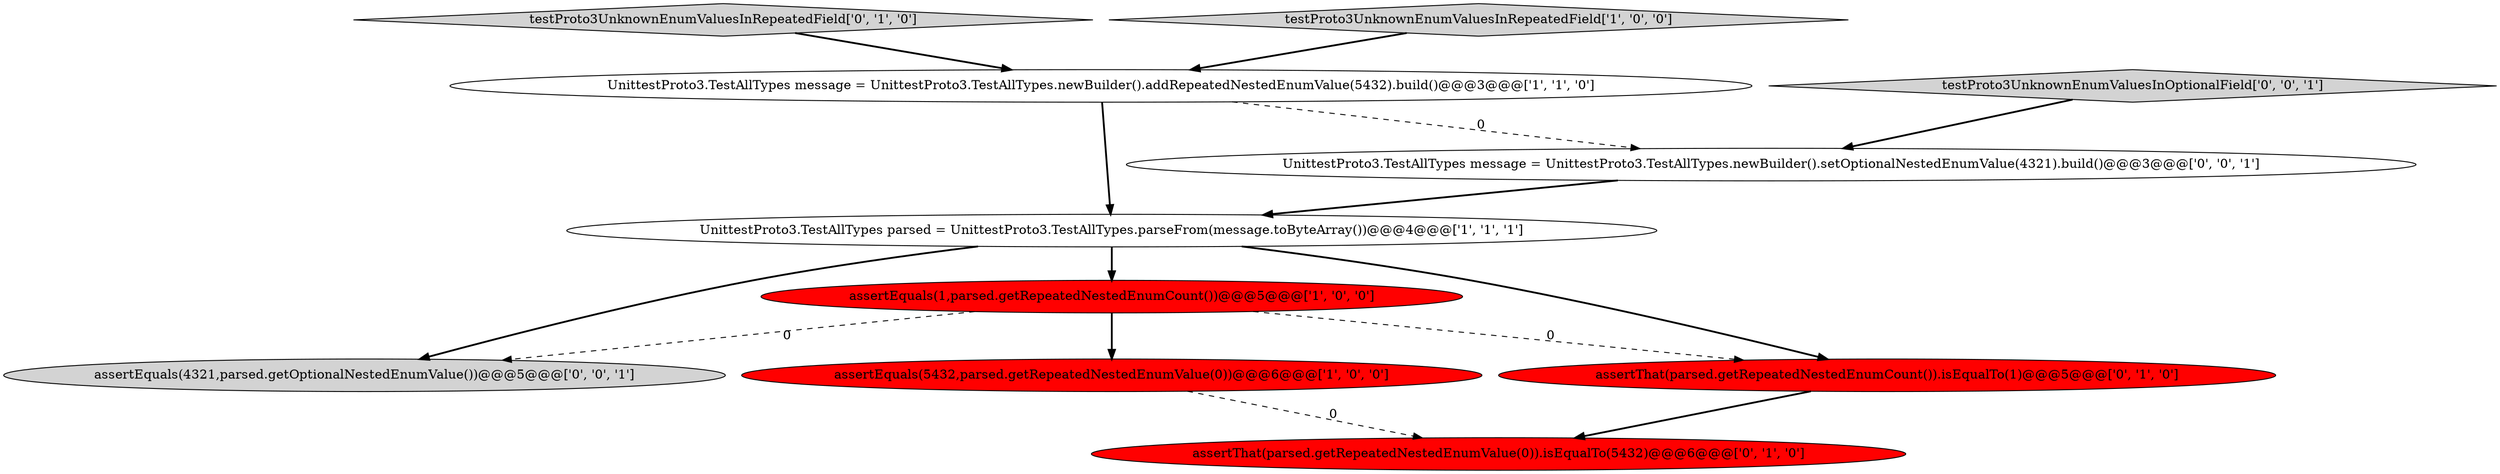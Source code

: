 digraph {
7 [style = filled, label = "assertThat(parsed.getRepeatedNestedEnumValue(0)).isEqualTo(5432)@@@6@@@['0', '1', '0']", fillcolor = red, shape = ellipse image = "AAA1AAABBB2BBB"];
8 [style = filled, label = "assertEquals(4321,parsed.getOptionalNestedEnumValue())@@@5@@@['0', '0', '1']", fillcolor = lightgray, shape = ellipse image = "AAA0AAABBB3BBB"];
9 [style = filled, label = "UnittestProto3.TestAllTypes message = UnittestProto3.TestAllTypes.newBuilder().setOptionalNestedEnumValue(4321).build()@@@3@@@['0', '0', '1']", fillcolor = white, shape = ellipse image = "AAA0AAABBB3BBB"];
5 [style = filled, label = "testProto3UnknownEnumValuesInRepeatedField['0', '1', '0']", fillcolor = lightgray, shape = diamond image = "AAA0AAABBB2BBB"];
2 [style = filled, label = "UnittestProto3.TestAllTypes parsed = UnittestProto3.TestAllTypes.parseFrom(message.toByteArray())@@@4@@@['1', '1', '1']", fillcolor = white, shape = ellipse image = "AAA0AAABBB1BBB"];
4 [style = filled, label = "UnittestProto3.TestAllTypes message = UnittestProto3.TestAllTypes.newBuilder().addRepeatedNestedEnumValue(5432).build()@@@3@@@['1', '1', '0']", fillcolor = white, shape = ellipse image = "AAA0AAABBB1BBB"];
1 [style = filled, label = "testProto3UnknownEnumValuesInRepeatedField['1', '0', '0']", fillcolor = lightgray, shape = diamond image = "AAA0AAABBB1BBB"];
10 [style = filled, label = "testProto3UnknownEnumValuesInOptionalField['0', '0', '1']", fillcolor = lightgray, shape = diamond image = "AAA0AAABBB3BBB"];
0 [style = filled, label = "assertEquals(5432,parsed.getRepeatedNestedEnumValue(0))@@@6@@@['1', '0', '0']", fillcolor = red, shape = ellipse image = "AAA1AAABBB1BBB"];
6 [style = filled, label = "assertThat(parsed.getRepeatedNestedEnumCount()).isEqualTo(1)@@@5@@@['0', '1', '0']", fillcolor = red, shape = ellipse image = "AAA1AAABBB2BBB"];
3 [style = filled, label = "assertEquals(1,parsed.getRepeatedNestedEnumCount())@@@5@@@['1', '0', '0']", fillcolor = red, shape = ellipse image = "AAA1AAABBB1BBB"];
3->8 [style = dashed, label="0"];
4->9 [style = dashed, label="0"];
1->4 [style = bold, label=""];
10->9 [style = bold, label=""];
5->4 [style = bold, label=""];
3->6 [style = dashed, label="0"];
4->2 [style = bold, label=""];
6->7 [style = bold, label=""];
0->7 [style = dashed, label="0"];
9->2 [style = bold, label=""];
2->6 [style = bold, label=""];
3->0 [style = bold, label=""];
2->3 [style = bold, label=""];
2->8 [style = bold, label=""];
}
